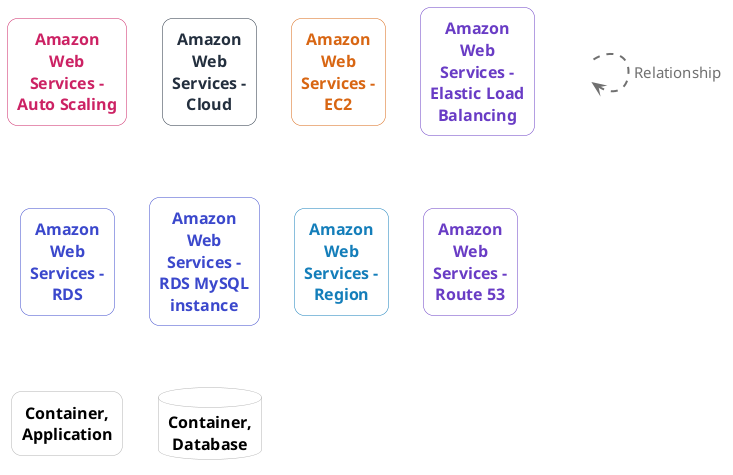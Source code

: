 @startuml

skinparam {
  shadowing false
  arrowFontSize 15
  defaultTextAlignment center
  wrapWidth 100
  maxMessageSize 100
}
hide stereotype

skinparam rectangle<<_transparent>> {
  BorderColor transparent
  BackgroundColor transparent
  FontColor transparent
}

skinparam rectangle<<1>> {
  BackgroundColor #ffffff
  FontColor #cc2264
  BorderColor #cc2264
  roundCorner 20
}
rectangle "==Amazon Web Services - Auto Scaling" <<1>>

skinparam rectangle<<2>> {
  BackgroundColor #ffffff
  FontColor #232f3e
  BorderColor #232f3e
  roundCorner 20
}
rectangle "==Amazon Web Services - Cloud" <<2>>

skinparam rectangle<<3>> {
  BackgroundColor #ffffff
  FontColor #d86613
  BorderColor #d86613
  roundCorner 20
}
rectangle "==Amazon Web Services - EC2" <<3>>

skinparam rectangle<<4>> {
  BackgroundColor #ffffff
  FontColor #693cc5
  BorderColor #693cc5
  roundCorner 20
}
rectangle "==Amazon Web Services - Elastic Load Balancing" <<4>>

skinparam rectangle<<5>> {
  BackgroundColor #ffffff
  FontColor #3b48cc
  BorderColor #3b48cc
  roundCorner 20
}
rectangle "==Amazon Web Services - RDS" <<5>>

skinparam rectangle<<6>> {
  BackgroundColor #ffffff
  FontColor #3b48cc
  BorderColor #3b48cc
  roundCorner 20
}
rectangle "==Amazon Web Services - RDS MySQL instance" <<6>>

skinparam rectangle<<7>> {
  BackgroundColor #ffffff
  FontColor #147eba
  BorderColor #147eba
  roundCorner 20
}
rectangle "==Amazon Web Services - Region" <<7>>

skinparam rectangle<<8>> {
  BackgroundColor #ffffff
  FontColor #693cc5
  BorderColor #693cc5
  roundCorner 20
}
rectangle "==Amazon Web Services - Route 53" <<8>>

skinparam rectangle<<9>> {
  BackgroundColor #ffffff
  FontColor #000000
  BorderColor #b2b2b2
  roundCorner 20
}
rectangle "==Container, Application" <<9>>

skinparam database<<10>> {
  BackgroundColor #ffffff
  FontColor #000000
  BorderColor #b2b2b2
}
database "==Container, Database" <<10>>

rectangle "." <<_transparent>> as 11
11 .[#707070,thickness=2].> 11 : "<color:#707070>Relationship"


@enduml